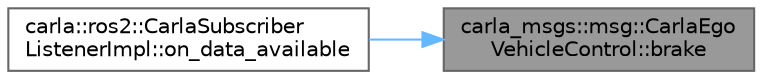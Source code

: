 digraph "carla_msgs::msg::CarlaEgoVehicleControl::brake"
{
 // INTERACTIVE_SVG=YES
 // LATEX_PDF_SIZE
  bgcolor="transparent";
  edge [fontname=Helvetica,fontsize=10,labelfontname=Helvetica,labelfontsize=10];
  node [fontname=Helvetica,fontsize=10,shape=box,height=0.2,width=0.4];
  rankdir="RL";
  Node1 [id="Node000001",label="carla_msgs::msg::CarlaEgo\lVehicleControl::brake",height=0.2,width=0.4,color="gray40", fillcolor="grey60", style="filled", fontcolor="black",tooltip="This function sets a value in member brake"];
  Node1 -> Node2 [id="edge1_Node000001_Node000002",dir="back",color="steelblue1",style="solid",tooltip=" "];
  Node2 [id="Node000002",label="carla::ros2::CarlaSubscriber\lListenerImpl::on_data_available",height=0.2,width=0.4,color="grey40", fillcolor="white", style="filled",URL="$dc/dce/classcarla_1_1ros2_1_1CarlaSubscriberListenerImpl.html#ad56602f06567ca292691b95986327564",tooltip=" "];
}
